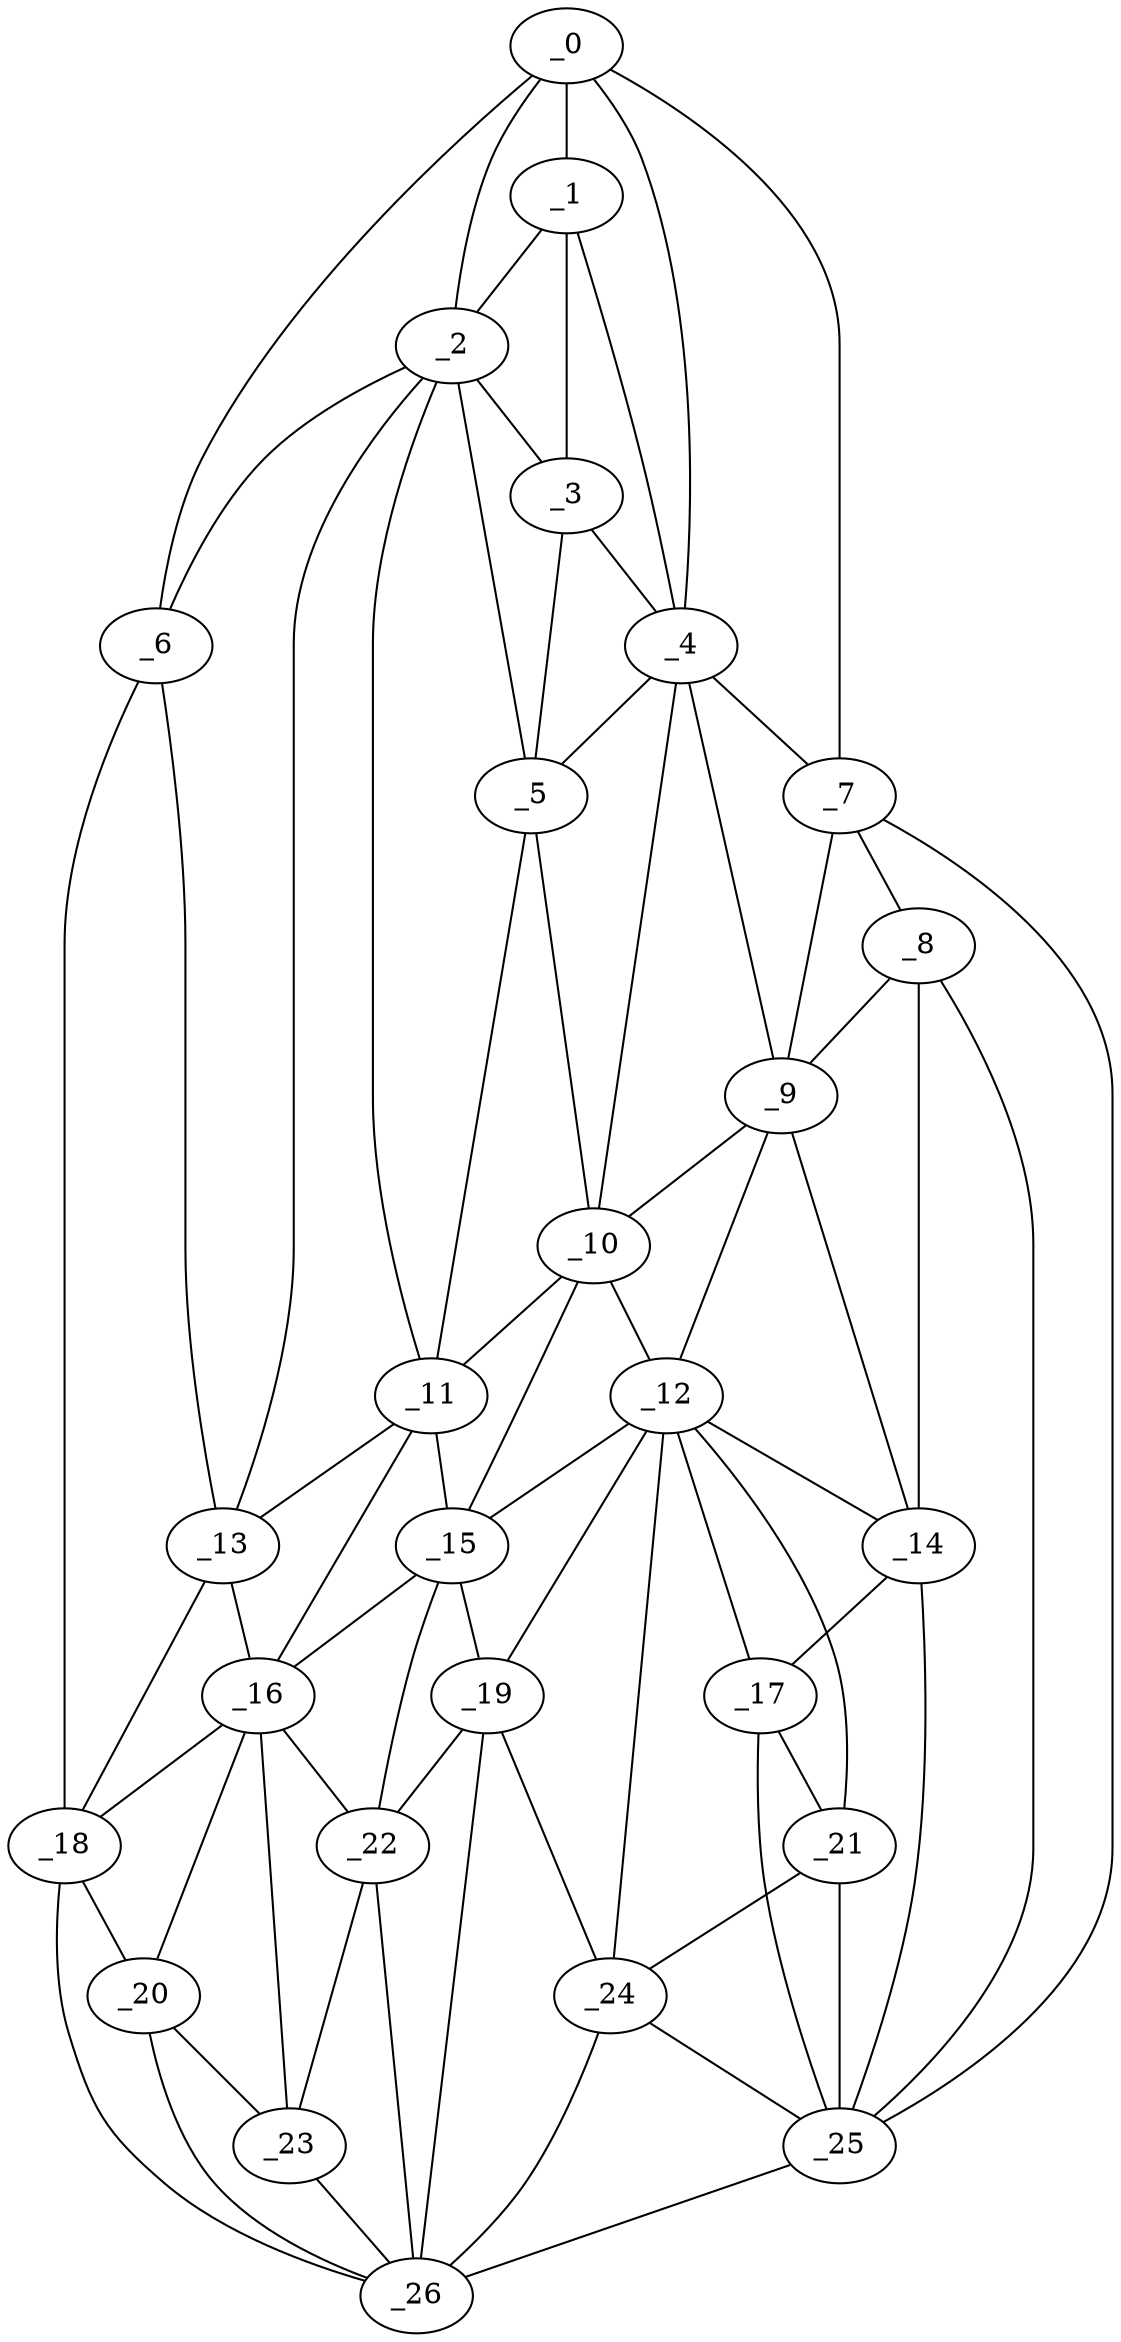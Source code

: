 graph "obj28__130.gxl" {
	_0	 [x=25,
		y=49];
	_1	 [x=44,
		y=54];
	_0 -- _1	 [valence=2];
	_2	 [x=54,
		y=65];
	_0 -- _2	 [valence=2];
	_4	 [x=60,
		y=42];
	_0 -- _4	 [valence=2];
	_6	 [x=64,
		y=117];
	_0 -- _6	 [valence=1];
	_7	 [x=65,
		y=12];
	_0 -- _7	 [valence=1];
	_1 -- _2	 [valence=1];
	_3	 [x=55,
		y=49];
	_1 -- _3	 [valence=1];
	_1 -- _4	 [valence=2];
	_2 -- _3	 [valence=2];
	_5	 [x=63,
		y=57];
	_2 -- _5	 [valence=2];
	_2 -- _6	 [valence=1];
	_11	 [x=83,
		y=67];
	_2 -- _11	 [valence=1];
	_13	 [x=87,
		y=105];
	_2 -- _13	 [valence=2];
	_3 -- _4	 [valence=2];
	_3 -- _5	 [valence=1];
	_4 -- _5	 [valence=1];
	_4 -- _7	 [valence=2];
	_9	 [x=78,
		y=15];
	_4 -- _9	 [valence=2];
	_10	 [x=82,
		y=43];
	_4 -- _10	 [valence=2];
	_5 -- _10	 [valence=2];
	_5 -- _11	 [valence=1];
	_6 -- _13	 [valence=1];
	_18	 [x=102,
		y=114];
	_6 -- _18	 [valence=1];
	_8	 [x=73,
		y=11];
	_7 -- _8	 [valence=1];
	_7 -- _9	 [valence=1];
	_25	 [x=126,
		y=2];
	_7 -- _25	 [valence=1];
	_8 -- _9	 [valence=2];
	_14	 [x=89,
		y=17];
	_8 -- _14	 [valence=1];
	_8 -- _25	 [valence=2];
	_9 -- _10	 [valence=1];
	_12	 [x=87,
		y=41];
	_9 -- _12	 [valence=2];
	_9 -- _14	 [valence=2];
	_10 -- _11	 [valence=2];
	_10 -- _12	 [valence=2];
	_15	 [x=95,
		y=67];
	_10 -- _15	 [valence=1];
	_11 -- _13	 [valence=2];
	_11 -- _15	 [valence=2];
	_16	 [x=95,
		y=97];
	_11 -- _16	 [valence=2];
	_12 -- _14	 [valence=2];
	_12 -- _15	 [valence=2];
	_17	 [x=97,
		y=19];
	_12 -- _17	 [valence=2];
	_19	 [x=104,
		y=66];
	_12 -- _19	 [valence=2];
	_21	 [x=110,
		y=35];
	_12 -- _21	 [valence=1];
	_24	 [x=112,
		y=41];
	_12 -- _24	 [valence=1];
	_13 -- _16	 [valence=2];
	_13 -- _18	 [valence=2];
	_14 -- _17	 [valence=2];
	_14 -- _25	 [valence=2];
	_15 -- _16	 [valence=2];
	_15 -- _19	 [valence=1];
	_22	 [x=110,
		y=86];
	_15 -- _22	 [valence=2];
	_16 -- _18	 [valence=2];
	_20	 [x=107,
		y=108];
	_16 -- _20	 [valence=2];
	_16 -- _22	 [valence=1];
	_23	 [x=110,
		y=104];
	_16 -- _23	 [valence=2];
	_17 -- _21	 [valence=2];
	_17 -- _25	 [valence=2];
	_18 -- _20	 [valence=2];
	_26	 [x=126,
		y=96];
	_18 -- _26	 [valence=1];
	_19 -- _22	 [valence=1];
	_19 -- _24	 [valence=1];
	_19 -- _26	 [valence=2];
	_20 -- _23	 [valence=2];
	_20 -- _26	 [valence=2];
	_21 -- _24	 [valence=2];
	_21 -- _25	 [valence=1];
	_22 -- _23	 [valence=2];
	_22 -- _26	 [valence=1];
	_23 -- _26	 [valence=2];
	_24 -- _25	 [valence=1];
	_24 -- _26	 [valence=2];
	_25 -- _26	 [valence=1];
}
